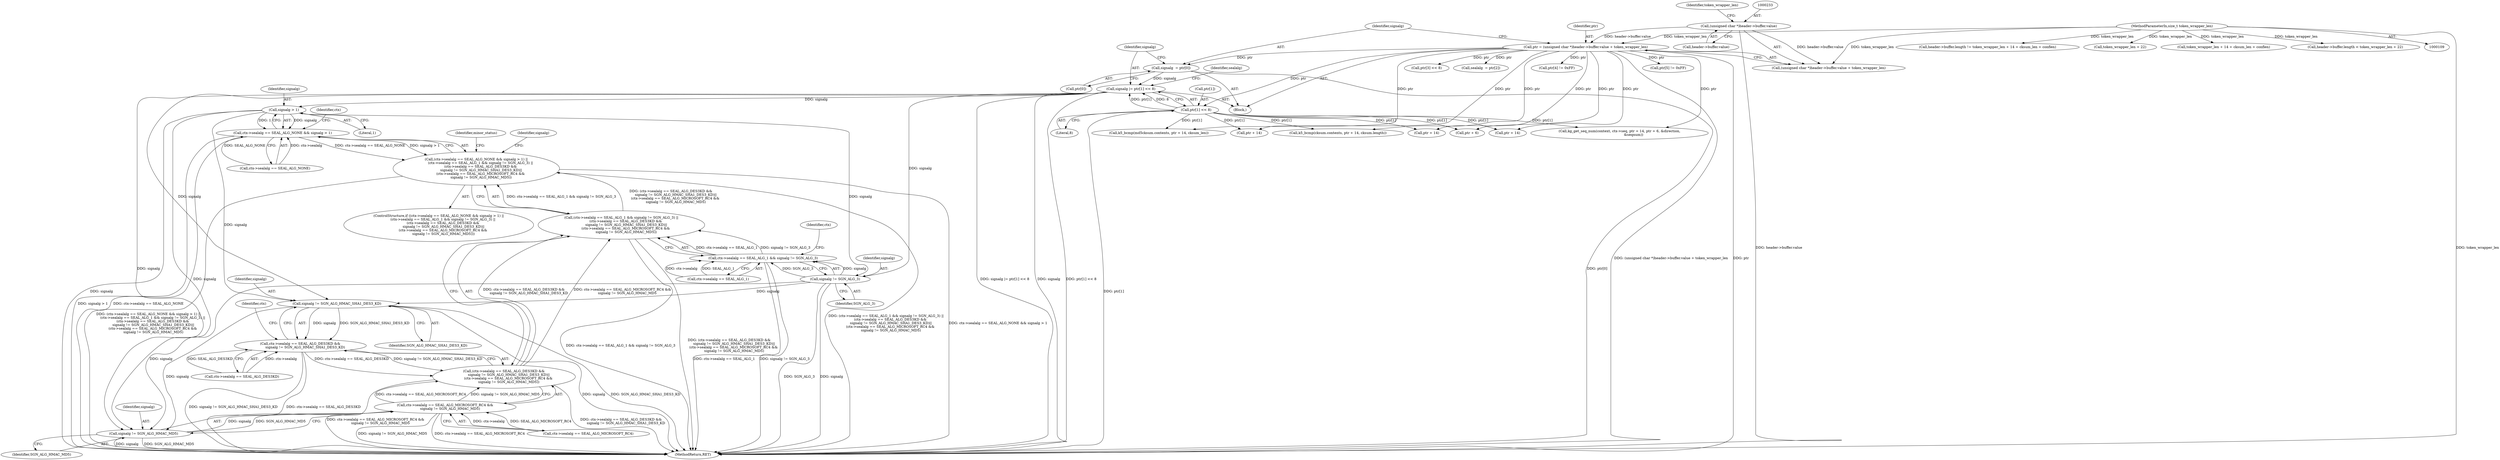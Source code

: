 digraph "0_krb5_e6ae703ae597d798e310368d52b8f38ee11c6a73_0@API" {
"1000328" [label="(Call,signalg > 1)"];
"1000245" [label="(Call,signalg |= ptr[1] << 8)"];
"1000240" [label="(Call,signalg  = ptr[0])"];
"1000229" [label="(Call,ptr = (unsigned char *)header->buffer.value + token_wrapper_len)"];
"1000232" [label="(Call,(unsigned char *)header->buffer.value)"];
"1000115" [label="(MethodParameterIn,size_t token_wrapper_len)"];
"1000247" [label="(Call,ptr[1] << 8)"];
"1000322" [label="(Call,ctx->sealalg == SEAL_ALG_NONE && signalg > 1)"];
"1000321" [label="(Call,(ctx->sealalg == SEAL_ALG_NONE && signalg > 1) ||\n        (ctx->sealalg == SEAL_ALG_1 && signalg != SGN_ALG_3) ||\n        (ctx->sealalg == SEAL_ALG_DES3KD &&\n         signalg != SGN_ALG_HMAC_SHA1_DES3_KD)||\n        (ctx->sealalg == SEAL_ALG_MICROSOFT_RC4 &&\n         signalg != SGN_ALG_HMAC_MD5))"];
"1000338" [label="(Call,signalg != SGN_ALG_3)"];
"1000332" [label="(Call,ctx->sealalg == SEAL_ALG_1 && signalg != SGN_ALG_3)"];
"1000331" [label="(Call,(ctx->sealalg == SEAL_ALG_1 && signalg != SGN_ALG_3) ||\n        (ctx->sealalg == SEAL_ALG_DES3KD &&\n         signalg != SGN_ALG_HMAC_SHA1_DES3_KD)||\n        (ctx->sealalg == SEAL_ALG_MICROSOFT_RC4 &&\n         signalg != SGN_ALG_HMAC_MD5))"];
"1000348" [label="(Call,signalg != SGN_ALG_HMAC_SHA1_DES3_KD)"];
"1000342" [label="(Call,ctx->sealalg == SEAL_ALG_DES3KD &&\n         signalg != SGN_ALG_HMAC_SHA1_DES3_KD)"];
"1000341" [label="(Call,(ctx->sealalg == SEAL_ALG_DES3KD &&\n         signalg != SGN_ALG_HMAC_SHA1_DES3_KD)||\n        (ctx->sealalg == SEAL_ALG_MICROSOFT_RC4 &&\n         signalg != SGN_ALG_HMAC_MD5))"];
"1000357" [label="(Call,signalg != SGN_ALG_HMAC_MD5)"];
"1000351" [label="(Call,ctx->sealalg == SEAL_ALG_MICROSOFT_RC4 &&\n         signalg != SGN_ALG_HMAC_MD5)"];
"1000335" [label="(Identifier,ctx)"];
"1000730" [label="(Call,k5_bcmp(md5cksum.contents, ptr + 14, cksum_len))"];
"1000359" [label="(Identifier,SGN_ALG_HMAC_MD5)"];
"1000556" [label="(Call,header->buffer.length != token_wrapper_len + 14 + cksum_len + conflen)"];
"1000348" [label="(Call,signalg != SGN_ALG_HMAC_SHA1_DES3_KD)"];
"1000239" [label="(Identifier,token_wrapper_len)"];
"1000229" [label="(Call,ptr = (unsigned char *)header->buffer.value + token_wrapper_len)"];
"1000343" [label="(Call,ctx->sealalg == SEAL_ALG_DES3KD)"];
"1000253" [label="(Identifier,sealalg)"];
"1000357" [label="(Call,signalg != SGN_ALG_HMAC_MD5)"];
"1000234" [label="(Call,header->buffer.value)"];
"1000251" [label="(Literal,8)"];
"1000328" [label="(Call,signalg > 1)"];
"1000342" [label="(Call,ctx->sealalg == SEAL_ALG_DES3KD &&\n         signalg != SGN_ALG_HMAC_SHA1_DES3_KD)"];
"1000354" [label="(Identifier,ctx)"];
"1000219" [label="(Call,token_wrapper_len + 22)"];
"1000562" [label="(Call,token_wrapper_len + 14 + cksum_len + conflen)"];
"1000245" [label="(Call,signalg |= ptr[1] << 8)"];
"1000323" [label="(Call,ctx->sealalg == SEAL_ALG_NONE)"];
"1000734" [label="(Call,ptr + 14)"];
"1000339" [label="(Identifier,signalg)"];
"1000351" [label="(Call,ctx->sealalg == SEAL_ALG_MICROSOFT_RC4 &&\n         signalg != SGN_ALG_HMAC_MD5)"];
"1000271" [label="(Call,ptr[5] != 0xFF)"];
"1000854" [label="(MethodReturn,RET)"];
"1000715" [label="(Call,k5_bcmp(cksum.contents, ptr + 14, cksum.length))"];
"1000719" [label="(Call,ptr + 14)"];
"1000248" [label="(Call,ptr[1])"];
"1000241" [label="(Identifier,signalg)"];
"1000350" [label="(Identifier,SGN_ALG_HMAC_SHA1_DES3_KD)"];
"1000240" [label="(Call,signalg  = ptr[0])"];
"1000330" [label="(Literal,1)"];
"1000363" [label="(Identifier,minor_status)"];
"1000345" [label="(Identifier,ctx)"];
"1000333" [label="(Call,ctx->sealalg == SEAL_ALG_1)"];
"1000119" [label="(Block,)"];
"1000340" [label="(Identifier,SGN_ALG_3)"];
"1000231" [label="(Call,(unsigned char *)header->buffer.value + token_wrapper_len)"];
"1000259" [label="(Call,ptr[3] << 8)"];
"1000252" [label="(Call,sealalg  = ptr[2])"];
"1000411" [label="(Call,ptr + 6)"];
"1000408" [label="(Call,ptr + 14)"];
"1000242" [label="(Call,ptr[0])"];
"1000403" [label="(Call,kg_get_seq_num(context, ctx->seq, ptr + 14, ptr + 6, &direction,\n                          &seqnum))"];
"1000368" [label="(Identifier,signalg)"];
"1000341" [label="(Call,(ctx->sealalg == SEAL_ALG_DES3KD &&\n         signalg != SGN_ALG_HMAC_SHA1_DES3_KD)||\n        (ctx->sealalg == SEAL_ALG_MICROSOFT_RC4 &&\n         signalg != SGN_ALG_HMAC_MD5))"];
"1000320" [label="(ControlStructure,if ((ctx->sealalg == SEAL_ALG_NONE && signalg > 1) ||\n        (ctx->sealalg == SEAL_ALG_1 && signalg != SGN_ALG_3) ||\n        (ctx->sealalg == SEAL_ALG_DES3KD &&\n         signalg != SGN_ALG_HMAC_SHA1_DES3_KD)||\n        (ctx->sealalg == SEAL_ALG_MICROSOFT_RC4 &&\n         signalg != SGN_ALG_HMAC_MD5)))"];
"1000115" [label="(MethodParameterIn,size_t token_wrapper_len)"];
"1000332" [label="(Call,ctx->sealalg == SEAL_ALG_1 && signalg != SGN_ALG_3)"];
"1000266" [label="(Call,ptr[4] != 0xFF)"];
"1000338" [label="(Call,signalg != SGN_ALG_3)"];
"1000321" [label="(Call,(ctx->sealalg == SEAL_ALG_NONE && signalg > 1) ||\n        (ctx->sealalg == SEAL_ALG_1 && signalg != SGN_ALG_3) ||\n        (ctx->sealalg == SEAL_ALG_DES3KD &&\n         signalg != SGN_ALG_HMAC_SHA1_DES3_KD)||\n        (ctx->sealalg == SEAL_ALG_MICROSOFT_RC4 &&\n         signalg != SGN_ALG_HMAC_MD5))"];
"1000329" [label="(Identifier,signalg)"];
"1000331" [label="(Call,(ctx->sealalg == SEAL_ALG_1 && signalg != SGN_ALG_3) ||\n        (ctx->sealalg == SEAL_ALG_DES3KD &&\n         signalg != SGN_ALG_HMAC_SHA1_DES3_KD)||\n        (ctx->sealalg == SEAL_ALG_MICROSOFT_RC4 &&\n         signalg != SGN_ALG_HMAC_MD5))"];
"1000349" [label="(Identifier,signalg)"];
"1000352" [label="(Call,ctx->sealalg == SEAL_ALG_MICROSOFT_RC4)"];
"1000230" [label="(Identifier,ptr)"];
"1000358" [label="(Identifier,signalg)"];
"1000322" [label="(Call,ctx->sealalg == SEAL_ALG_NONE && signalg > 1)"];
"1000247" [label="(Call,ptr[1] << 8)"];
"1000213" [label="(Call,header->buffer.length < token_wrapper_len + 22)"];
"1000246" [label="(Identifier,signalg)"];
"1000232" [label="(Call,(unsigned char *)header->buffer.value)"];
"1000328" -> "1000322"  [label="AST: "];
"1000328" -> "1000330"  [label="CFG: "];
"1000329" -> "1000328"  [label="AST: "];
"1000330" -> "1000328"  [label="AST: "];
"1000322" -> "1000328"  [label="CFG: "];
"1000328" -> "1000854"  [label="DDG: signalg"];
"1000328" -> "1000322"  [label="DDG: signalg"];
"1000328" -> "1000322"  [label="DDG: 1"];
"1000245" -> "1000328"  [label="DDG: signalg"];
"1000328" -> "1000338"  [label="DDG: signalg"];
"1000328" -> "1000348"  [label="DDG: signalg"];
"1000328" -> "1000357"  [label="DDG: signalg"];
"1000245" -> "1000119"  [label="AST: "];
"1000245" -> "1000247"  [label="CFG: "];
"1000246" -> "1000245"  [label="AST: "];
"1000247" -> "1000245"  [label="AST: "];
"1000253" -> "1000245"  [label="CFG: "];
"1000245" -> "1000854"  [label="DDG: signalg |= ptr[1] << 8"];
"1000245" -> "1000854"  [label="DDG: signalg"];
"1000245" -> "1000854"  [label="DDG: ptr[1] << 8"];
"1000240" -> "1000245"  [label="DDG: signalg"];
"1000247" -> "1000245"  [label="DDG: ptr[1]"];
"1000247" -> "1000245"  [label="DDG: 8"];
"1000245" -> "1000338"  [label="DDG: signalg"];
"1000245" -> "1000348"  [label="DDG: signalg"];
"1000245" -> "1000357"  [label="DDG: signalg"];
"1000240" -> "1000119"  [label="AST: "];
"1000240" -> "1000242"  [label="CFG: "];
"1000241" -> "1000240"  [label="AST: "];
"1000242" -> "1000240"  [label="AST: "];
"1000246" -> "1000240"  [label="CFG: "];
"1000240" -> "1000854"  [label="DDG: ptr[0]"];
"1000229" -> "1000240"  [label="DDG: ptr"];
"1000229" -> "1000119"  [label="AST: "];
"1000229" -> "1000231"  [label="CFG: "];
"1000230" -> "1000229"  [label="AST: "];
"1000231" -> "1000229"  [label="AST: "];
"1000241" -> "1000229"  [label="CFG: "];
"1000229" -> "1000854"  [label="DDG: (unsigned char *)header->buffer.value + token_wrapper_len"];
"1000229" -> "1000854"  [label="DDG: ptr"];
"1000232" -> "1000229"  [label="DDG: header->buffer.value"];
"1000115" -> "1000229"  [label="DDG: token_wrapper_len"];
"1000229" -> "1000247"  [label="DDG: ptr"];
"1000229" -> "1000252"  [label="DDG: ptr"];
"1000229" -> "1000259"  [label="DDG: ptr"];
"1000229" -> "1000266"  [label="DDG: ptr"];
"1000229" -> "1000271"  [label="DDG: ptr"];
"1000229" -> "1000403"  [label="DDG: ptr"];
"1000229" -> "1000408"  [label="DDG: ptr"];
"1000229" -> "1000411"  [label="DDG: ptr"];
"1000229" -> "1000715"  [label="DDG: ptr"];
"1000229" -> "1000719"  [label="DDG: ptr"];
"1000229" -> "1000730"  [label="DDG: ptr"];
"1000229" -> "1000734"  [label="DDG: ptr"];
"1000232" -> "1000231"  [label="AST: "];
"1000232" -> "1000234"  [label="CFG: "];
"1000233" -> "1000232"  [label="AST: "];
"1000234" -> "1000232"  [label="AST: "];
"1000239" -> "1000232"  [label="CFG: "];
"1000232" -> "1000854"  [label="DDG: header->buffer.value"];
"1000232" -> "1000231"  [label="DDG: header->buffer.value"];
"1000115" -> "1000109"  [label="AST: "];
"1000115" -> "1000854"  [label="DDG: token_wrapper_len"];
"1000115" -> "1000213"  [label="DDG: token_wrapper_len"];
"1000115" -> "1000219"  [label="DDG: token_wrapper_len"];
"1000115" -> "1000231"  [label="DDG: token_wrapper_len"];
"1000115" -> "1000556"  [label="DDG: token_wrapper_len"];
"1000115" -> "1000562"  [label="DDG: token_wrapper_len"];
"1000247" -> "1000251"  [label="CFG: "];
"1000248" -> "1000247"  [label="AST: "];
"1000251" -> "1000247"  [label="AST: "];
"1000247" -> "1000854"  [label="DDG: ptr[1]"];
"1000247" -> "1000403"  [label="DDG: ptr[1]"];
"1000247" -> "1000408"  [label="DDG: ptr[1]"];
"1000247" -> "1000411"  [label="DDG: ptr[1]"];
"1000247" -> "1000715"  [label="DDG: ptr[1]"];
"1000247" -> "1000719"  [label="DDG: ptr[1]"];
"1000247" -> "1000730"  [label="DDG: ptr[1]"];
"1000247" -> "1000734"  [label="DDG: ptr[1]"];
"1000322" -> "1000321"  [label="AST: "];
"1000322" -> "1000323"  [label="CFG: "];
"1000323" -> "1000322"  [label="AST: "];
"1000335" -> "1000322"  [label="CFG: "];
"1000321" -> "1000322"  [label="CFG: "];
"1000322" -> "1000854"  [label="DDG: signalg > 1"];
"1000322" -> "1000854"  [label="DDG: ctx->sealalg == SEAL_ALG_NONE"];
"1000322" -> "1000321"  [label="DDG: ctx->sealalg == SEAL_ALG_NONE"];
"1000322" -> "1000321"  [label="DDG: signalg > 1"];
"1000323" -> "1000322"  [label="DDG: ctx->sealalg"];
"1000323" -> "1000322"  [label="DDG: SEAL_ALG_NONE"];
"1000321" -> "1000320"  [label="AST: "];
"1000321" -> "1000331"  [label="CFG: "];
"1000331" -> "1000321"  [label="AST: "];
"1000363" -> "1000321"  [label="CFG: "];
"1000368" -> "1000321"  [label="CFG: "];
"1000321" -> "1000854"  [label="DDG: (ctx->sealalg == SEAL_ALG_1 && signalg != SGN_ALG_3) ||\n        (ctx->sealalg == SEAL_ALG_DES3KD &&\n         signalg != SGN_ALG_HMAC_SHA1_DES3_KD)||\n        (ctx->sealalg == SEAL_ALG_MICROSOFT_RC4 &&\n         signalg != SGN_ALG_HMAC_MD5)"];
"1000321" -> "1000854"  [label="DDG: ctx->sealalg == SEAL_ALG_NONE && signalg > 1"];
"1000321" -> "1000854"  [label="DDG: (ctx->sealalg == SEAL_ALG_NONE && signalg > 1) ||\n        (ctx->sealalg == SEAL_ALG_1 && signalg != SGN_ALG_3) ||\n        (ctx->sealalg == SEAL_ALG_DES3KD &&\n         signalg != SGN_ALG_HMAC_SHA1_DES3_KD)||\n        (ctx->sealalg == SEAL_ALG_MICROSOFT_RC4 &&\n         signalg != SGN_ALG_HMAC_MD5)"];
"1000331" -> "1000321"  [label="DDG: ctx->sealalg == SEAL_ALG_1 && signalg != SGN_ALG_3"];
"1000331" -> "1000321"  [label="DDG: (ctx->sealalg == SEAL_ALG_DES3KD &&\n         signalg != SGN_ALG_HMAC_SHA1_DES3_KD)||\n        (ctx->sealalg == SEAL_ALG_MICROSOFT_RC4 &&\n         signalg != SGN_ALG_HMAC_MD5)"];
"1000338" -> "1000332"  [label="AST: "];
"1000338" -> "1000340"  [label="CFG: "];
"1000339" -> "1000338"  [label="AST: "];
"1000340" -> "1000338"  [label="AST: "];
"1000332" -> "1000338"  [label="CFG: "];
"1000338" -> "1000854"  [label="DDG: signalg"];
"1000338" -> "1000854"  [label="DDG: SGN_ALG_3"];
"1000338" -> "1000332"  [label="DDG: signalg"];
"1000338" -> "1000332"  [label="DDG: SGN_ALG_3"];
"1000338" -> "1000348"  [label="DDG: signalg"];
"1000338" -> "1000357"  [label="DDG: signalg"];
"1000332" -> "1000331"  [label="AST: "];
"1000332" -> "1000333"  [label="CFG: "];
"1000333" -> "1000332"  [label="AST: "];
"1000345" -> "1000332"  [label="CFG: "];
"1000331" -> "1000332"  [label="CFG: "];
"1000332" -> "1000854"  [label="DDG: ctx->sealalg == SEAL_ALG_1"];
"1000332" -> "1000854"  [label="DDG: signalg != SGN_ALG_3"];
"1000332" -> "1000331"  [label="DDG: ctx->sealalg == SEAL_ALG_1"];
"1000332" -> "1000331"  [label="DDG: signalg != SGN_ALG_3"];
"1000333" -> "1000332"  [label="DDG: ctx->sealalg"];
"1000333" -> "1000332"  [label="DDG: SEAL_ALG_1"];
"1000331" -> "1000341"  [label="CFG: "];
"1000341" -> "1000331"  [label="AST: "];
"1000331" -> "1000854"  [label="DDG: ctx->sealalg == SEAL_ALG_1 && signalg != SGN_ALG_3"];
"1000331" -> "1000854"  [label="DDG: (ctx->sealalg == SEAL_ALG_DES3KD &&\n         signalg != SGN_ALG_HMAC_SHA1_DES3_KD)||\n        (ctx->sealalg == SEAL_ALG_MICROSOFT_RC4 &&\n         signalg != SGN_ALG_HMAC_MD5)"];
"1000341" -> "1000331"  [label="DDG: ctx->sealalg == SEAL_ALG_DES3KD &&\n         signalg != SGN_ALG_HMAC_SHA1_DES3_KD"];
"1000341" -> "1000331"  [label="DDG: ctx->sealalg == SEAL_ALG_MICROSOFT_RC4 &&\n         signalg != SGN_ALG_HMAC_MD5"];
"1000348" -> "1000342"  [label="AST: "];
"1000348" -> "1000350"  [label="CFG: "];
"1000349" -> "1000348"  [label="AST: "];
"1000350" -> "1000348"  [label="AST: "];
"1000342" -> "1000348"  [label="CFG: "];
"1000348" -> "1000854"  [label="DDG: signalg"];
"1000348" -> "1000854"  [label="DDG: SGN_ALG_HMAC_SHA1_DES3_KD"];
"1000348" -> "1000342"  [label="DDG: signalg"];
"1000348" -> "1000342"  [label="DDG: SGN_ALG_HMAC_SHA1_DES3_KD"];
"1000348" -> "1000357"  [label="DDG: signalg"];
"1000342" -> "1000341"  [label="AST: "];
"1000342" -> "1000343"  [label="CFG: "];
"1000343" -> "1000342"  [label="AST: "];
"1000354" -> "1000342"  [label="CFG: "];
"1000341" -> "1000342"  [label="CFG: "];
"1000342" -> "1000854"  [label="DDG: ctx->sealalg == SEAL_ALG_DES3KD"];
"1000342" -> "1000854"  [label="DDG: signalg != SGN_ALG_HMAC_SHA1_DES3_KD"];
"1000342" -> "1000341"  [label="DDG: ctx->sealalg == SEAL_ALG_DES3KD"];
"1000342" -> "1000341"  [label="DDG: signalg != SGN_ALG_HMAC_SHA1_DES3_KD"];
"1000343" -> "1000342"  [label="DDG: ctx->sealalg"];
"1000343" -> "1000342"  [label="DDG: SEAL_ALG_DES3KD"];
"1000341" -> "1000351"  [label="CFG: "];
"1000351" -> "1000341"  [label="AST: "];
"1000341" -> "1000854"  [label="DDG: ctx->sealalg == SEAL_ALG_MICROSOFT_RC4 &&\n         signalg != SGN_ALG_HMAC_MD5"];
"1000341" -> "1000854"  [label="DDG: ctx->sealalg == SEAL_ALG_DES3KD &&\n         signalg != SGN_ALG_HMAC_SHA1_DES3_KD"];
"1000351" -> "1000341"  [label="DDG: ctx->sealalg == SEAL_ALG_MICROSOFT_RC4"];
"1000351" -> "1000341"  [label="DDG: signalg != SGN_ALG_HMAC_MD5"];
"1000357" -> "1000351"  [label="AST: "];
"1000357" -> "1000359"  [label="CFG: "];
"1000358" -> "1000357"  [label="AST: "];
"1000359" -> "1000357"  [label="AST: "];
"1000351" -> "1000357"  [label="CFG: "];
"1000357" -> "1000854"  [label="DDG: signalg"];
"1000357" -> "1000854"  [label="DDG: SGN_ALG_HMAC_MD5"];
"1000357" -> "1000351"  [label="DDG: signalg"];
"1000357" -> "1000351"  [label="DDG: SGN_ALG_HMAC_MD5"];
"1000351" -> "1000352"  [label="CFG: "];
"1000352" -> "1000351"  [label="AST: "];
"1000351" -> "1000854"  [label="DDG: signalg != SGN_ALG_HMAC_MD5"];
"1000351" -> "1000854"  [label="DDG: ctx->sealalg == SEAL_ALG_MICROSOFT_RC4"];
"1000352" -> "1000351"  [label="DDG: ctx->sealalg"];
"1000352" -> "1000351"  [label="DDG: SEAL_ALG_MICROSOFT_RC4"];
}
